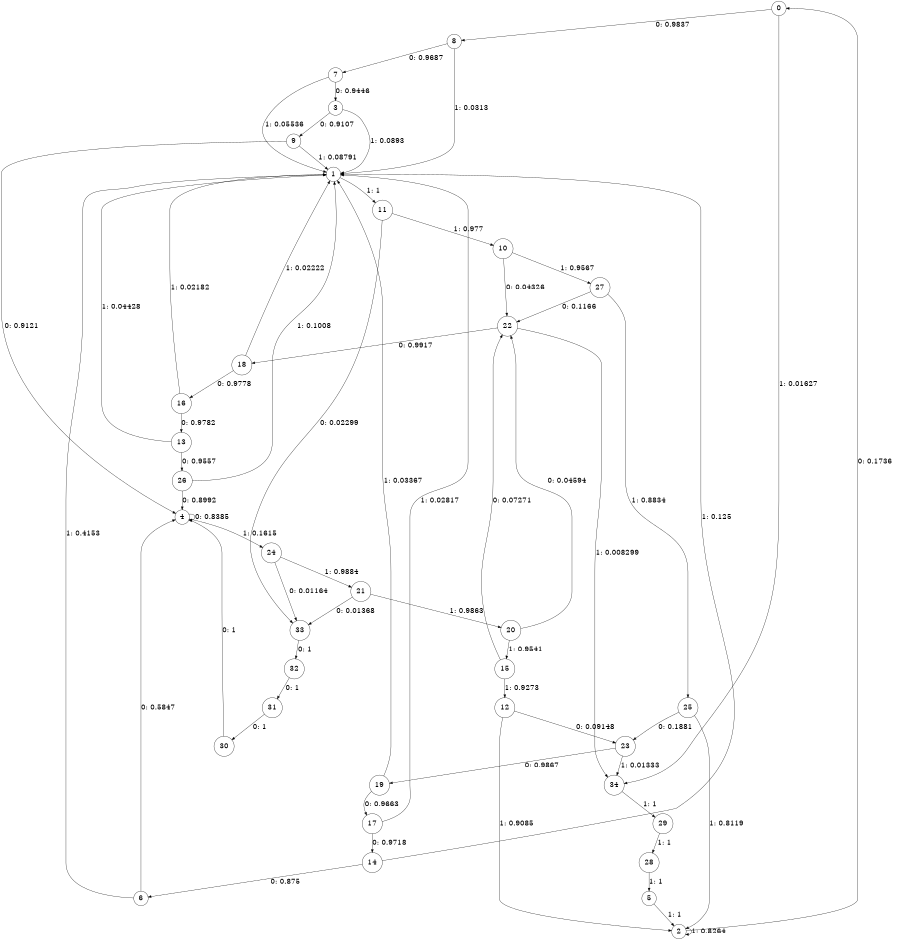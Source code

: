 digraph "ch1_both_short_L11" {
size = "6,8.5";
ratio = "fill";
node [shape = circle];
node [fontsize = 24];
edge [fontsize = 24];
0 -> 8 [label = "0: 0.9837   "];
0 -> 34 [label = "1: 0.01627  "];
1 -> 11 [label = "1: 1        "];
2 -> 0 [label = "0: 0.1736   "];
2 -> 2 [label = "1: 0.8264   "];
3 -> 9 [label = "0: 0.9107   "];
3 -> 1 [label = "1: 0.0893   "];
4 -> 4 [label = "0: 0.8385   "];
4 -> 24 [label = "1: 0.1615   "];
5 -> 2 [label = "1: 1        "];
6 -> 4 [label = "0: 0.5847   "];
6 -> 1 [label = "1: 0.4153   "];
7 -> 3 [label = "0: 0.9446   "];
7 -> 1 [label = "1: 0.05536  "];
8 -> 7 [label = "0: 0.9687   "];
8 -> 1 [label = "1: 0.0313   "];
9 -> 4 [label = "0: 0.9121   "];
9 -> 1 [label = "1: 0.08791  "];
10 -> 22 [label = "0: 0.04326  "];
10 -> 27 [label = "1: 0.9567   "];
11 -> 33 [label = "0: 0.02299  "];
11 -> 10 [label = "1: 0.977    "];
12 -> 23 [label = "0: 0.09148  "];
12 -> 2 [label = "1: 0.9085   "];
13 -> 26 [label = "0: 0.9557   "];
13 -> 1 [label = "1: 0.04428  "];
14 -> 6 [label = "0: 0.875    "];
14 -> 1 [label = "1: 0.125    "];
15 -> 22 [label = "0: 0.07271  "];
15 -> 12 [label = "1: 0.9273   "];
16 -> 13 [label = "0: 0.9782   "];
16 -> 1 [label = "1: 0.02182  "];
17 -> 14 [label = "0: 0.9718   "];
17 -> 1 [label = "1: 0.02817  "];
18 -> 16 [label = "0: 0.9778   "];
18 -> 1 [label = "1: 0.02222  "];
19 -> 17 [label = "0: 0.9663   "];
19 -> 1 [label = "1: 0.03367  "];
20 -> 22 [label = "0: 0.04594  "];
20 -> 15 [label = "1: 0.9541   "];
21 -> 33 [label = "0: 0.01368  "];
21 -> 20 [label = "1: 0.9863   "];
22 -> 18 [label = "0: 0.9917   "];
22 -> 34 [label = "1: 0.008299  "];
23 -> 19 [label = "0: 0.9867   "];
23 -> 34 [label = "1: 0.01333  "];
24 -> 33 [label = "0: 0.01164  "];
24 -> 21 [label = "1: 0.9884   "];
25 -> 23 [label = "0: 0.1881   "];
25 -> 2 [label = "1: 0.8119   "];
26 -> 4 [label = "0: 0.8992   "];
26 -> 1 [label = "1: 0.1008   "];
27 -> 22 [label = "0: 0.1166   "];
27 -> 25 [label = "1: 0.8834   "];
28 -> 5 [label = "1: 1        "];
29 -> 28 [label = "1: 1        "];
30 -> 4 [label = "0: 1        "];
31 -> 30 [label = "0: 1        "];
32 -> 31 [label = "0: 1        "];
33 -> 32 [label = "0: 1        "];
34 -> 29 [label = "1: 1        "];
}